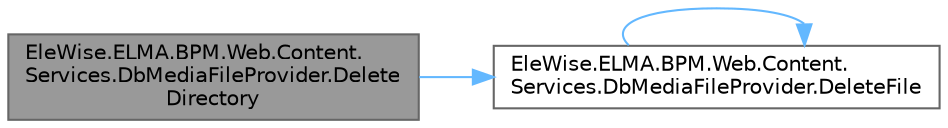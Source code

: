 digraph "EleWise.ELMA.BPM.Web.Content.Services.DbMediaFileProvider.DeleteDirectory"
{
 // LATEX_PDF_SIZE
  bgcolor="transparent";
  edge [fontname=Helvetica,fontsize=10,labelfontname=Helvetica,labelfontsize=10];
  node [fontname=Helvetica,fontsize=10,shape=box,height=0.2,width=0.4];
  rankdir="LR";
  Node1 [id="Node000001",label="EleWise.ELMA.BPM.Web.Content.\lServices.DbMediaFileProvider.Delete\lDirectory",height=0.2,width=0.4,color="gray40", fillcolor="grey60", style="filled", fontcolor="black",tooltip=" "];
  Node1 -> Node2 [id="edge1_Node000001_Node000002",color="steelblue1",style="solid",tooltip=" "];
  Node2 [id="Node000002",label="EleWise.ELMA.BPM.Web.Content.\lServices.DbMediaFileProvider.DeleteFile",height=0.2,width=0.4,color="grey40", fillcolor="white", style="filled",URL="$class_ele_wise_1_1_e_l_m_a_1_1_b_p_m_1_1_web_1_1_content_1_1_services_1_1_db_media_file_provider.html#a14b4d35cc89e44c8535077dbbb426d8b",tooltip=" "];
  Node2 -> Node2 [id="edge2_Node000002_Node000002",color="steelblue1",style="solid",tooltip=" "];
}
